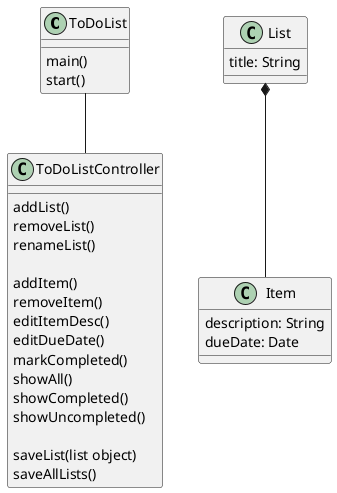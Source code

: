 @startuml
'https://plantuml.com/sequence-diagram

class ToDoList {
    main()
    start()
}

class ToDoListController {


    addList()
    removeList()
    renameList()

    addItem()
    removeItem()
    editItemDesc()
    editDueDate()
    markCompleted()
    showAll()
    showCompleted()
    showUncompleted()

    saveList(list object)
    saveAllLists()

}

class List {
    title: String

}

class Item {
    description: String
    dueDate: Date

}

ToDoList -- ToDoListController
List *-- Item




@enduml